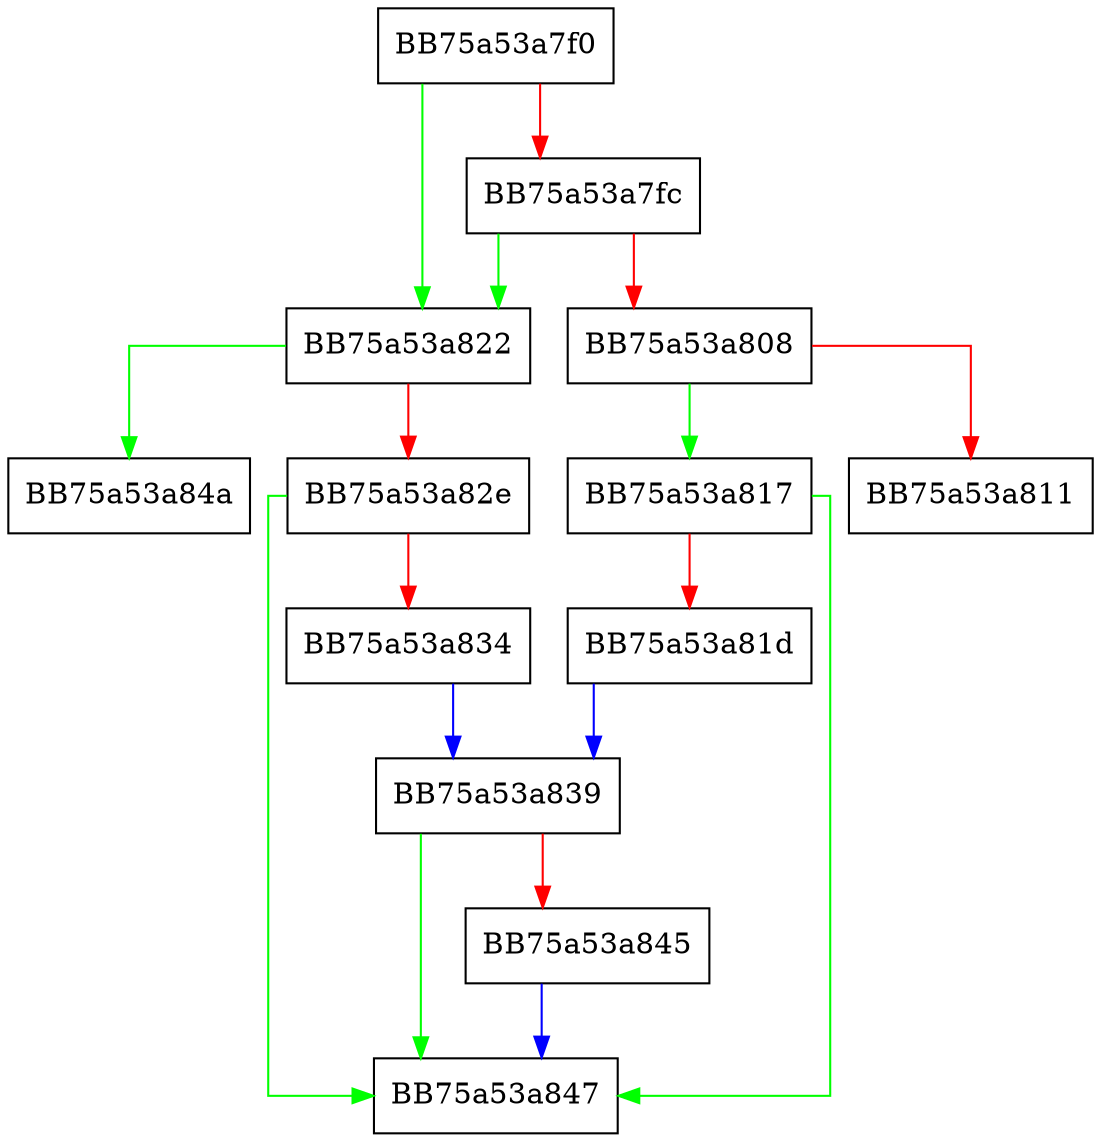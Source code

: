 digraph _Is_wbound {
  node [shape="box"];
  graph [splines=ortho];
  BB75a53a7f0 -> BB75a53a822 [color="green"];
  BB75a53a7f0 -> BB75a53a7fc [color="red"];
  BB75a53a7fc -> BB75a53a822 [color="green"];
  BB75a53a7fc -> BB75a53a808 [color="red"];
  BB75a53a808 -> BB75a53a817 [color="green"];
  BB75a53a808 -> BB75a53a811 [color="red"];
  BB75a53a817 -> BB75a53a847 [color="green"];
  BB75a53a817 -> BB75a53a81d [color="red"];
  BB75a53a81d -> BB75a53a839 [color="blue"];
  BB75a53a822 -> BB75a53a84a [color="green"];
  BB75a53a822 -> BB75a53a82e [color="red"];
  BB75a53a82e -> BB75a53a847 [color="green"];
  BB75a53a82e -> BB75a53a834 [color="red"];
  BB75a53a834 -> BB75a53a839 [color="blue"];
  BB75a53a839 -> BB75a53a847 [color="green"];
  BB75a53a839 -> BB75a53a845 [color="red"];
  BB75a53a845 -> BB75a53a847 [color="blue"];
}